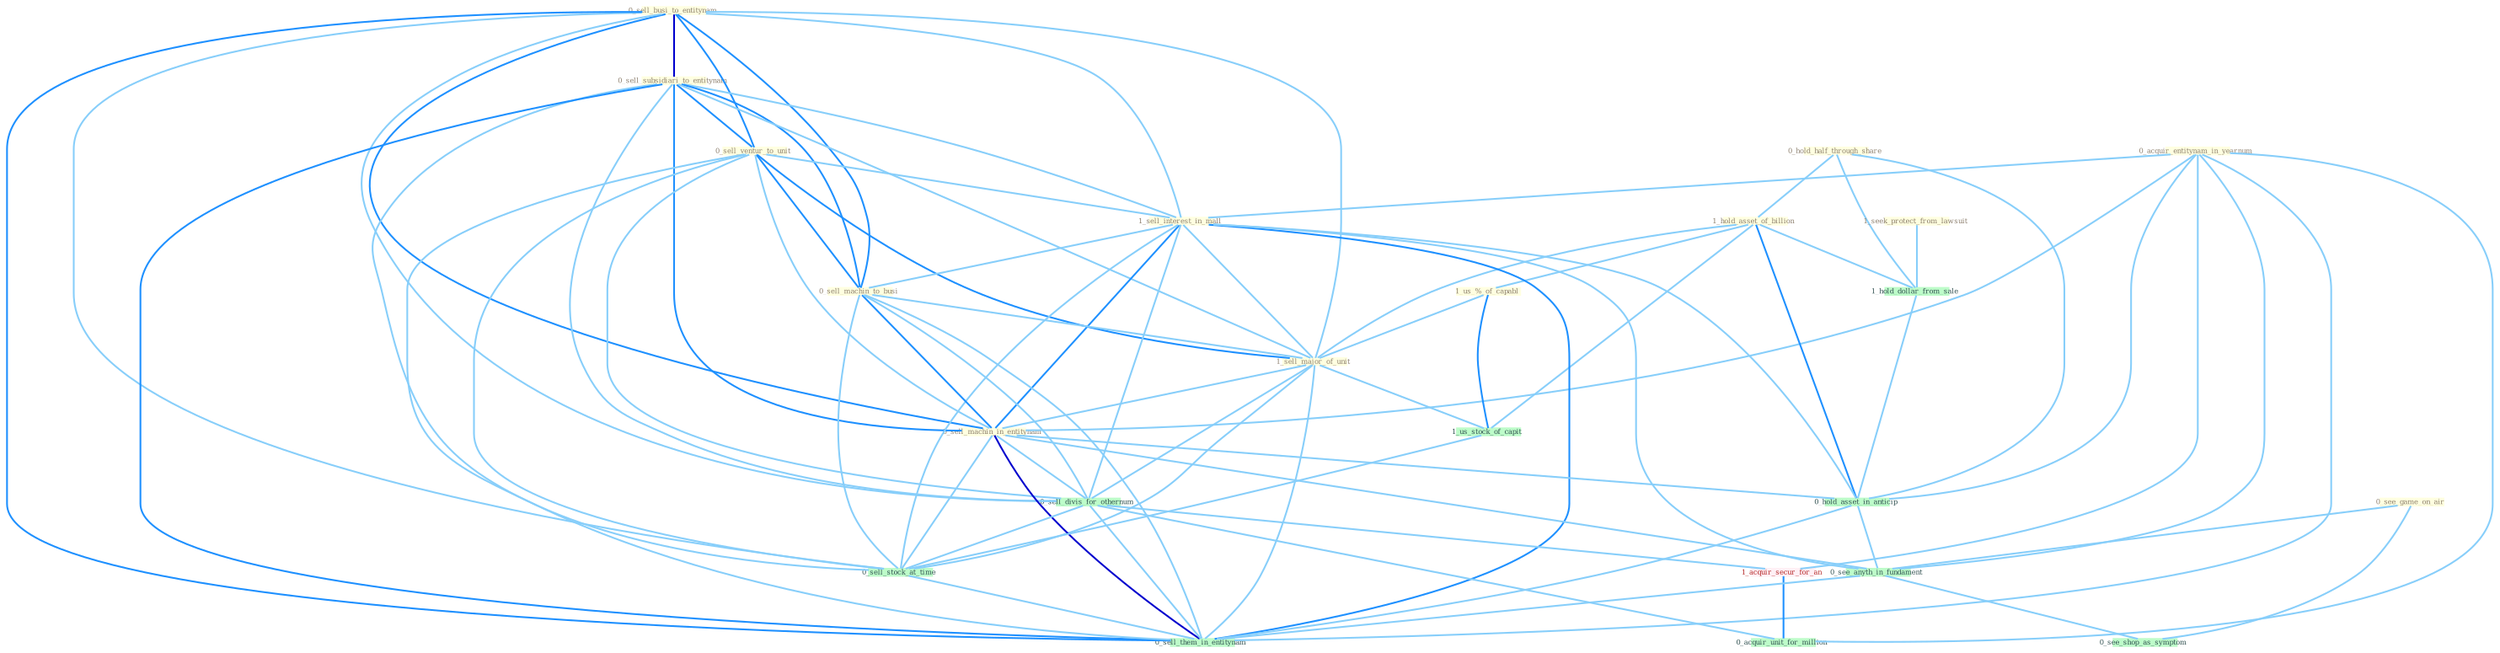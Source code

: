Graph G{ 
    node
    [shape=polygon,style=filled,width=.5,height=.06,color="#BDFCC9",fixedsize=true,fontsize=4,
    fontcolor="#2f4f4f"];
    {node
    [color="#ffffe0", fontcolor="#8b7d6b"] "0_sell_busi_to_entitynam " "0_hold_half_through_share " "1_seek_protect_from_lawsuit " "0_acquir_entitynam_in_yearnum " "0_see_game_on_air " "0_sell_subsidiari_to_entitynam " "0_sell_ventur_to_unit " "1_hold_asset_of_billion " "1_us_%_of_capabl " "1_sell_interest_in_mall " "0_sell_machin_to_busi " "1_sell_major_of_unit " "0_sell_machin_in_entitynam "}
{node [color="#fff0f5", fontcolor="#b22222"] "1_acquir_secur_for_an "}
edge [color="#B0E2FF"];

	"0_sell_busi_to_entitynam " -- "0_sell_subsidiari_to_entitynam " [w="3", color="#0000cd" , len=0.6];
	"0_sell_busi_to_entitynam " -- "0_sell_ventur_to_unit " [w="2", color="#1e90ff" , len=0.8];
	"0_sell_busi_to_entitynam " -- "1_sell_interest_in_mall " [w="1", color="#87cefa" ];
	"0_sell_busi_to_entitynam " -- "0_sell_machin_to_busi " [w="2", color="#1e90ff" , len=0.8];
	"0_sell_busi_to_entitynam " -- "1_sell_major_of_unit " [w="1", color="#87cefa" ];
	"0_sell_busi_to_entitynam " -- "0_sell_machin_in_entitynam " [w="2", color="#1e90ff" , len=0.8];
	"0_sell_busi_to_entitynam " -- "0_sell_divis_for_othernum " [w="1", color="#87cefa" ];
	"0_sell_busi_to_entitynam " -- "0_sell_stock_at_time " [w="1", color="#87cefa" ];
	"0_sell_busi_to_entitynam " -- "0_sell_them_in_entitynam " [w="2", color="#1e90ff" , len=0.8];
	"0_hold_half_through_share " -- "1_hold_asset_of_billion " [w="1", color="#87cefa" ];
	"0_hold_half_through_share " -- "1_hold_dollar_from_sale " [w="1", color="#87cefa" ];
	"0_hold_half_through_share " -- "0_hold_asset_in_anticip " [w="1", color="#87cefa" ];
	"1_seek_protect_from_lawsuit " -- "1_hold_dollar_from_sale " [w="1", color="#87cefa" ];
	"0_acquir_entitynam_in_yearnum " -- "1_sell_interest_in_mall " [w="1", color="#87cefa" ];
	"0_acquir_entitynam_in_yearnum " -- "0_sell_machin_in_entitynam " [w="1", color="#87cefa" ];
	"0_acquir_entitynam_in_yearnum " -- "1_acquir_secur_for_an " [w="1", color="#87cefa" ];
	"0_acquir_entitynam_in_yearnum " -- "0_hold_asset_in_anticip " [w="1", color="#87cefa" ];
	"0_acquir_entitynam_in_yearnum " -- "0_see_anyth_in_fundament " [w="1", color="#87cefa" ];
	"0_acquir_entitynam_in_yearnum " -- "0_acquir_unit_for_million " [w="1", color="#87cefa" ];
	"0_acquir_entitynam_in_yearnum " -- "0_sell_them_in_entitynam " [w="1", color="#87cefa" ];
	"0_see_game_on_air " -- "0_see_anyth_in_fundament " [w="1", color="#87cefa" ];
	"0_see_game_on_air " -- "0_see_shop_as_symptom " [w="1", color="#87cefa" ];
	"0_sell_subsidiari_to_entitynam " -- "0_sell_ventur_to_unit " [w="2", color="#1e90ff" , len=0.8];
	"0_sell_subsidiari_to_entitynam " -- "1_sell_interest_in_mall " [w="1", color="#87cefa" ];
	"0_sell_subsidiari_to_entitynam " -- "0_sell_machin_to_busi " [w="2", color="#1e90ff" , len=0.8];
	"0_sell_subsidiari_to_entitynam " -- "1_sell_major_of_unit " [w="1", color="#87cefa" ];
	"0_sell_subsidiari_to_entitynam " -- "0_sell_machin_in_entitynam " [w="2", color="#1e90ff" , len=0.8];
	"0_sell_subsidiari_to_entitynam " -- "0_sell_divis_for_othernum " [w="1", color="#87cefa" ];
	"0_sell_subsidiari_to_entitynam " -- "0_sell_stock_at_time " [w="1", color="#87cefa" ];
	"0_sell_subsidiari_to_entitynam " -- "0_sell_them_in_entitynam " [w="2", color="#1e90ff" , len=0.8];
	"0_sell_ventur_to_unit " -- "1_sell_interest_in_mall " [w="1", color="#87cefa" ];
	"0_sell_ventur_to_unit " -- "0_sell_machin_to_busi " [w="2", color="#1e90ff" , len=0.8];
	"0_sell_ventur_to_unit " -- "1_sell_major_of_unit " [w="2", color="#1e90ff" , len=0.8];
	"0_sell_ventur_to_unit " -- "0_sell_machin_in_entitynam " [w="1", color="#87cefa" ];
	"0_sell_ventur_to_unit " -- "0_sell_divis_for_othernum " [w="1", color="#87cefa" ];
	"0_sell_ventur_to_unit " -- "0_sell_stock_at_time " [w="1", color="#87cefa" ];
	"0_sell_ventur_to_unit " -- "0_sell_them_in_entitynam " [w="1", color="#87cefa" ];
	"1_hold_asset_of_billion " -- "1_us_%_of_capabl " [w="1", color="#87cefa" ];
	"1_hold_asset_of_billion " -- "1_sell_major_of_unit " [w="1", color="#87cefa" ];
	"1_hold_asset_of_billion " -- "1_us_stock_of_capit " [w="1", color="#87cefa" ];
	"1_hold_asset_of_billion " -- "1_hold_dollar_from_sale " [w="1", color="#87cefa" ];
	"1_hold_asset_of_billion " -- "0_hold_asset_in_anticip " [w="2", color="#1e90ff" , len=0.8];
	"1_us_%_of_capabl " -- "1_sell_major_of_unit " [w="1", color="#87cefa" ];
	"1_us_%_of_capabl " -- "1_us_stock_of_capit " [w="2", color="#1e90ff" , len=0.8];
	"1_sell_interest_in_mall " -- "0_sell_machin_to_busi " [w="1", color="#87cefa" ];
	"1_sell_interest_in_mall " -- "1_sell_major_of_unit " [w="1", color="#87cefa" ];
	"1_sell_interest_in_mall " -- "0_sell_machin_in_entitynam " [w="2", color="#1e90ff" , len=0.8];
	"1_sell_interest_in_mall " -- "0_sell_divis_for_othernum " [w="1", color="#87cefa" ];
	"1_sell_interest_in_mall " -- "0_hold_asset_in_anticip " [w="1", color="#87cefa" ];
	"1_sell_interest_in_mall " -- "0_sell_stock_at_time " [w="1", color="#87cefa" ];
	"1_sell_interest_in_mall " -- "0_see_anyth_in_fundament " [w="1", color="#87cefa" ];
	"1_sell_interest_in_mall " -- "0_sell_them_in_entitynam " [w="2", color="#1e90ff" , len=0.8];
	"0_sell_machin_to_busi " -- "1_sell_major_of_unit " [w="1", color="#87cefa" ];
	"0_sell_machin_to_busi " -- "0_sell_machin_in_entitynam " [w="2", color="#1e90ff" , len=0.8];
	"0_sell_machin_to_busi " -- "0_sell_divis_for_othernum " [w="1", color="#87cefa" ];
	"0_sell_machin_to_busi " -- "0_sell_stock_at_time " [w="1", color="#87cefa" ];
	"0_sell_machin_to_busi " -- "0_sell_them_in_entitynam " [w="1", color="#87cefa" ];
	"1_sell_major_of_unit " -- "0_sell_machin_in_entitynam " [w="1", color="#87cefa" ];
	"1_sell_major_of_unit " -- "0_sell_divis_for_othernum " [w="1", color="#87cefa" ];
	"1_sell_major_of_unit " -- "1_us_stock_of_capit " [w="1", color="#87cefa" ];
	"1_sell_major_of_unit " -- "0_sell_stock_at_time " [w="1", color="#87cefa" ];
	"1_sell_major_of_unit " -- "0_sell_them_in_entitynam " [w="1", color="#87cefa" ];
	"0_sell_machin_in_entitynam " -- "0_sell_divis_for_othernum " [w="1", color="#87cefa" ];
	"0_sell_machin_in_entitynam " -- "0_hold_asset_in_anticip " [w="1", color="#87cefa" ];
	"0_sell_machin_in_entitynam " -- "0_sell_stock_at_time " [w="1", color="#87cefa" ];
	"0_sell_machin_in_entitynam " -- "0_see_anyth_in_fundament " [w="1", color="#87cefa" ];
	"0_sell_machin_in_entitynam " -- "0_sell_them_in_entitynam " [w="3", color="#0000cd" , len=0.6];
	"0_sell_divis_for_othernum " -- "1_acquir_secur_for_an " [w="1", color="#87cefa" ];
	"0_sell_divis_for_othernum " -- "0_sell_stock_at_time " [w="1", color="#87cefa" ];
	"0_sell_divis_for_othernum " -- "0_acquir_unit_for_million " [w="1", color="#87cefa" ];
	"0_sell_divis_for_othernum " -- "0_sell_them_in_entitynam " [w="1", color="#87cefa" ];
	"1_acquir_secur_for_an " -- "0_acquir_unit_for_million " [w="2", color="#1e90ff" , len=0.8];
	"1_us_stock_of_capit " -- "0_sell_stock_at_time " [w="1", color="#87cefa" ];
	"1_hold_dollar_from_sale " -- "0_hold_asset_in_anticip " [w="1", color="#87cefa" ];
	"0_hold_asset_in_anticip " -- "0_see_anyth_in_fundament " [w="1", color="#87cefa" ];
	"0_hold_asset_in_anticip " -- "0_sell_them_in_entitynam " [w="1", color="#87cefa" ];
	"0_sell_stock_at_time " -- "0_sell_them_in_entitynam " [w="1", color="#87cefa" ];
	"0_see_anyth_in_fundament " -- "0_see_shop_as_symptom " [w="1", color="#87cefa" ];
	"0_see_anyth_in_fundament " -- "0_sell_them_in_entitynam " [w="1", color="#87cefa" ];
}